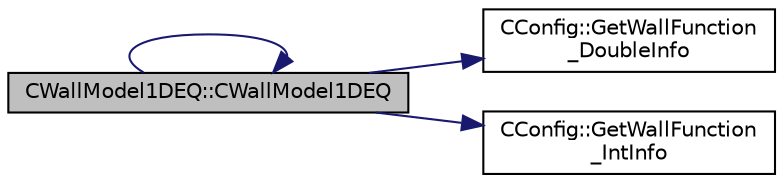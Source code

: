 digraph "CWallModel1DEQ::CWallModel1DEQ"
{
 // LATEX_PDF_SIZE
  edge [fontname="Helvetica",fontsize="10",labelfontname="Helvetica",labelfontsize="10"];
  node [fontname="Helvetica",fontsize="10",shape=record];
  rankdir="LR";
  Node1 [label="CWallModel1DEQ::CWallModel1DEQ",height=0.2,width=0.4,color="black", fillcolor="grey75", style="filled", fontcolor="black",tooltip="Constructor of the class."];
  Node1 -> Node1 [color="midnightblue",fontsize="10",style="solid",fontname="Helvetica"];
  Node1 -> Node2 [color="midnightblue",fontsize="10",style="solid",fontname="Helvetica"];
  Node2 [label="CConfig::GetWallFunction\l_DoubleInfo",height=0.2,width=0.4,color="black", fillcolor="white", style="filled",URL="$classCConfig.html#adf5f5179e0843a3a29159e9cc57dcf77",tooltip="Get the additional double info for the wall function treatment for the given boundary marker."];
  Node1 -> Node3 [color="midnightblue",fontsize="10",style="solid",fontname="Helvetica"];
  Node3 [label="CConfig::GetWallFunction\l_IntInfo",height=0.2,width=0.4,color="black", fillcolor="white", style="filled",URL="$classCConfig.html#af198cc7de97592f1a90d3ddbde791538",tooltip="Get the additional integer info for the wall function treatment for the given boundary marker."];
}
